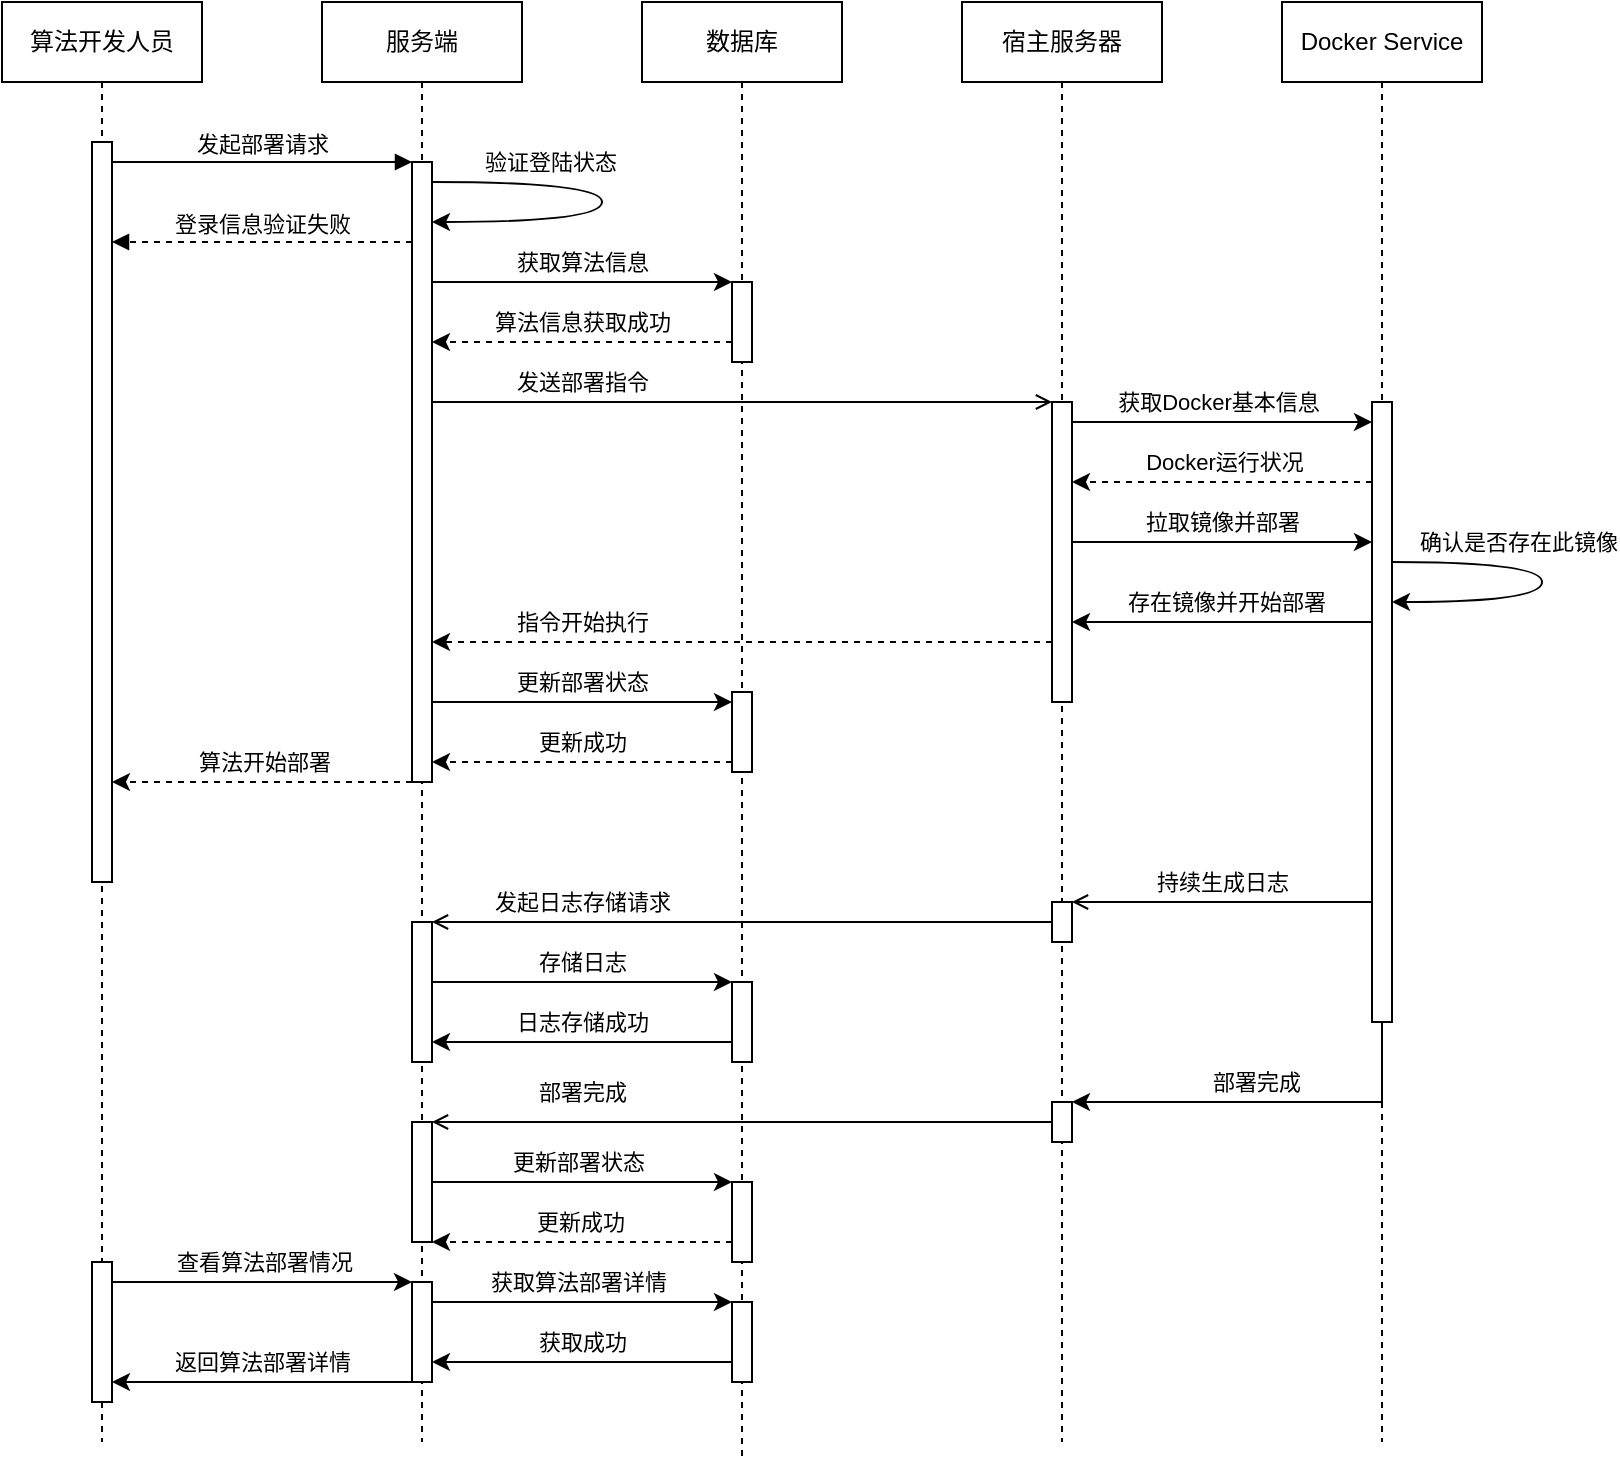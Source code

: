 <mxfile version="21.3.3" type="github">
  <diagram name="Page-1" id="2YBvvXClWsGukQMizWep">
    <mxGraphModel dx="2074" dy="1124" grid="1" gridSize="10" guides="1" tooltips="1" connect="1" arrows="1" fold="1" page="1" pageScale="1" pageWidth="850" pageHeight="1100" math="0" shadow="0">
      <root>
        <mxCell id="0" />
        <mxCell id="1" parent="0" />
        <mxCell id="aM9ryv3xv72pqoxQDRHE-1" value="算法开发人员" style="shape=umlLifeline;perimeter=lifelinePerimeter;whiteSpace=wrap;html=1;container=0;dropTarget=0;collapsible=0;recursiveResize=0;outlineConnect=0;portConstraint=eastwest;newEdgeStyle={&quot;edgeStyle&quot;:&quot;elbowEdgeStyle&quot;,&quot;elbow&quot;:&quot;vertical&quot;,&quot;curved&quot;:0,&quot;rounded&quot;:0};" parent="1" vertex="1">
          <mxGeometry x="10" y="10" width="100" height="720" as="geometry" />
        </mxCell>
        <mxCell id="aM9ryv3xv72pqoxQDRHE-2" value="" style="html=1;points=[];perimeter=orthogonalPerimeter;outlineConnect=0;targetShapes=umlLifeline;portConstraint=eastwest;newEdgeStyle={&quot;edgeStyle&quot;:&quot;elbowEdgeStyle&quot;,&quot;elbow&quot;:&quot;vertical&quot;,&quot;curved&quot;:0,&quot;rounded&quot;:0};" parent="aM9ryv3xv72pqoxQDRHE-1" vertex="1">
          <mxGeometry x="45" y="70" width="10" height="370" as="geometry" />
        </mxCell>
        <mxCell id="GMgPl1QR8HGivyutwA11-79" value="" style="html=1;points=[];perimeter=orthogonalPerimeter;outlineConnect=0;targetShapes=umlLifeline;portConstraint=eastwest;newEdgeStyle={&quot;edgeStyle&quot;:&quot;elbowEdgeStyle&quot;,&quot;elbow&quot;:&quot;vertical&quot;,&quot;curved&quot;:0,&quot;rounded&quot;:0};" parent="aM9ryv3xv72pqoxQDRHE-1" vertex="1">
          <mxGeometry x="45" y="630" width="10" height="70" as="geometry" />
        </mxCell>
        <mxCell id="aM9ryv3xv72pqoxQDRHE-5" value="服务端" style="shape=umlLifeline;perimeter=lifelinePerimeter;whiteSpace=wrap;html=1;container=0;dropTarget=0;collapsible=0;recursiveResize=0;outlineConnect=0;portConstraint=eastwest;newEdgeStyle={&quot;edgeStyle&quot;:&quot;elbowEdgeStyle&quot;,&quot;elbow&quot;:&quot;vertical&quot;,&quot;curved&quot;:0,&quot;rounded&quot;:0};" parent="1" vertex="1">
          <mxGeometry x="170" y="10" width="100" height="720" as="geometry" />
        </mxCell>
        <mxCell id="aM9ryv3xv72pqoxQDRHE-6" value="" style="html=1;points=[];perimeter=orthogonalPerimeter;outlineConnect=0;targetShapes=umlLifeline;portConstraint=eastwest;newEdgeStyle={&quot;edgeStyle&quot;:&quot;elbowEdgeStyle&quot;,&quot;elbow&quot;:&quot;vertical&quot;,&quot;curved&quot;:0,&quot;rounded&quot;:0};" parent="aM9ryv3xv72pqoxQDRHE-5" vertex="1">
          <mxGeometry x="45" y="80" width="10" height="310" as="geometry" />
        </mxCell>
        <mxCell id="GMgPl1QR8HGivyutwA11-14" style="edgeStyle=orthogonalEdgeStyle;rounded=0;orthogonalLoop=1;jettySize=auto;html=1;elbow=vertical;targetPerimeterSpacing=0;curved=1;" parent="aM9ryv3xv72pqoxQDRHE-5" source="aM9ryv3xv72pqoxQDRHE-6" target="aM9ryv3xv72pqoxQDRHE-6" edge="1">
          <mxGeometry relative="1" as="geometry">
            <Array as="points">
              <mxPoint x="140" y="90" />
              <mxPoint x="140" y="110" />
            </Array>
          </mxGeometry>
        </mxCell>
        <mxCell id="GMgPl1QR8HGivyutwA11-17" value="验证登陆状态" style="edgeLabel;html=1;align=center;verticalAlign=middle;resizable=0;points=[];" parent="GMgPl1QR8HGivyutwA11-14" vertex="1" connectable="0">
          <mxGeometry x="-0.382" y="-4" relative="1" as="geometry">
            <mxPoint y="-14" as="offset" />
          </mxGeometry>
        </mxCell>
        <mxCell id="GMgPl1QR8HGivyutwA11-60" value="" style="html=1;points=[];perimeter=orthogonalPerimeter;outlineConnect=0;targetShapes=umlLifeline;portConstraint=eastwest;newEdgeStyle={&quot;edgeStyle&quot;:&quot;elbowEdgeStyle&quot;,&quot;elbow&quot;:&quot;vertical&quot;,&quot;curved&quot;:0,&quot;rounded&quot;:0};" parent="aM9ryv3xv72pqoxQDRHE-5" vertex="1">
          <mxGeometry x="45" y="460" width="10" height="70" as="geometry" />
        </mxCell>
        <mxCell id="GMgPl1QR8HGivyutwA11-72" value="" style="html=1;points=[];perimeter=orthogonalPerimeter;outlineConnect=0;targetShapes=umlLifeline;portConstraint=eastwest;newEdgeStyle={&quot;edgeStyle&quot;:&quot;elbowEdgeStyle&quot;,&quot;elbow&quot;:&quot;vertical&quot;,&quot;curved&quot;:0,&quot;rounded&quot;:0};" parent="aM9ryv3xv72pqoxQDRHE-5" vertex="1">
          <mxGeometry x="45" y="560" width="10" height="60" as="geometry" />
        </mxCell>
        <mxCell id="GMgPl1QR8HGivyutwA11-81" value="" style="html=1;points=[];perimeter=orthogonalPerimeter;outlineConnect=0;targetShapes=umlLifeline;portConstraint=eastwest;newEdgeStyle={&quot;edgeStyle&quot;:&quot;elbowEdgeStyle&quot;,&quot;elbow&quot;:&quot;vertical&quot;,&quot;curved&quot;:0,&quot;rounded&quot;:0};" parent="aM9ryv3xv72pqoxQDRHE-5" vertex="1">
          <mxGeometry x="45" y="640" width="10" height="50" as="geometry" />
        </mxCell>
        <mxCell id="aM9ryv3xv72pqoxQDRHE-7" value="发起部署请求" style="html=1;verticalAlign=bottom;endArrow=block;edgeStyle=elbowEdgeStyle;elbow=vertical;curved=0;rounded=0;" parent="1" source="aM9ryv3xv72pqoxQDRHE-2" target="aM9ryv3xv72pqoxQDRHE-6" edge="1">
          <mxGeometry relative="1" as="geometry">
            <mxPoint x="165" y="100" as="sourcePoint" />
            <Array as="points">
              <mxPoint x="150" y="90" />
            </Array>
          </mxGeometry>
        </mxCell>
        <mxCell id="aM9ryv3xv72pqoxQDRHE-9" value="登录信息验证失败" style="html=1;verticalAlign=bottom;endArrow=block;edgeStyle=elbowEdgeStyle;elbow=vertical;curved=0;rounded=0;dashed=1;" parent="1" source="aM9ryv3xv72pqoxQDRHE-6" target="aM9ryv3xv72pqoxQDRHE-2" edge="1">
          <mxGeometry relative="1" as="geometry">
            <mxPoint x="145" y="130" as="sourcePoint" />
            <Array as="points">
              <mxPoint x="200" y="130" />
              <mxPoint x="170" y="150" />
              <mxPoint x="180" y="140" />
              <mxPoint x="180" y="180" />
              <mxPoint x="160" y="130" />
            </Array>
            <mxPoint x="70" y="130" as="targetPoint" />
          </mxGeometry>
        </mxCell>
        <mxCell id="GMgPl1QR8HGivyutwA11-2" value="" style="edgeStyle=elbowEdgeStyle;rounded=0;orthogonalLoop=1;jettySize=auto;html=1;elbow=vertical;curved=0;" parent="1" source="aM9ryv3xv72pqoxQDRHE-6" target="GMgPl1QR8HGivyutwA11-7" edge="1">
          <mxGeometry relative="1" as="geometry">
            <mxPoint x="385" y="175" as="targetPoint" />
            <Array as="points">
              <mxPoint x="360" y="150" />
              <mxPoint x="350" y="160" />
              <mxPoint x="280" y="170" />
              <mxPoint x="300" y="160" />
              <mxPoint x="290" y="150" />
              <mxPoint x="300" y="250" />
              <mxPoint x="320" y="150" />
              <mxPoint x="290" y="110" />
              <mxPoint x="380" y="140" />
            </Array>
          </mxGeometry>
        </mxCell>
        <mxCell id="GMgPl1QR8HGivyutwA11-18" value="获取算法信息" style="edgeLabel;html=1;align=center;verticalAlign=middle;resizable=0;points=[];" parent="GMgPl1QR8HGivyutwA11-2" vertex="1" connectable="0">
          <mxGeometry x="0.135" relative="1" as="geometry">
            <mxPoint x="-10" y="-10" as="offset" />
          </mxGeometry>
        </mxCell>
        <mxCell id="GMgPl1QR8HGivyutwA11-6" value="数据库" style="shape=umlLifeline;perimeter=lifelinePerimeter;whiteSpace=wrap;html=1;container=0;dropTarget=0;collapsible=0;recursiveResize=0;outlineConnect=0;portConstraint=eastwest;newEdgeStyle={&quot;edgeStyle&quot;:&quot;elbowEdgeStyle&quot;,&quot;elbow&quot;:&quot;vertical&quot;,&quot;curved&quot;:0,&quot;rounded&quot;:0};" parent="1" vertex="1">
          <mxGeometry x="330" y="10" width="100" height="730" as="geometry" />
        </mxCell>
        <mxCell id="GMgPl1QR8HGivyutwA11-7" value="" style="html=1;points=[];perimeter=orthogonalPerimeter;outlineConnect=0;targetShapes=umlLifeline;portConstraint=eastwest;newEdgeStyle={&quot;edgeStyle&quot;:&quot;elbowEdgeStyle&quot;,&quot;elbow&quot;:&quot;vertical&quot;,&quot;curved&quot;:0,&quot;rounded&quot;:0};" parent="GMgPl1QR8HGivyutwA11-6" vertex="1">
          <mxGeometry x="45" y="140" width="10" height="40" as="geometry" />
        </mxCell>
        <mxCell id="GMgPl1QR8HGivyutwA11-43" value="" style="html=1;points=[];perimeter=orthogonalPerimeter;outlineConnect=0;targetShapes=umlLifeline;portConstraint=eastwest;newEdgeStyle={&quot;edgeStyle&quot;:&quot;elbowEdgeStyle&quot;,&quot;elbow&quot;:&quot;vertical&quot;,&quot;curved&quot;:0,&quot;rounded&quot;:0};" parent="GMgPl1QR8HGivyutwA11-6" vertex="1">
          <mxGeometry x="45" y="345" width="10" height="40" as="geometry" />
        </mxCell>
        <mxCell id="GMgPl1QR8HGivyutwA11-61" value="" style="html=1;points=[];perimeter=orthogonalPerimeter;outlineConnect=0;targetShapes=umlLifeline;portConstraint=eastwest;newEdgeStyle={&quot;edgeStyle&quot;:&quot;elbowEdgeStyle&quot;,&quot;elbow&quot;:&quot;vertical&quot;,&quot;curved&quot;:0,&quot;rounded&quot;:0};" parent="GMgPl1QR8HGivyutwA11-6" vertex="1">
          <mxGeometry x="45" y="490" width="10" height="40" as="geometry" />
        </mxCell>
        <mxCell id="GMgPl1QR8HGivyutwA11-71" value="" style="html=1;points=[];perimeter=orthogonalPerimeter;outlineConnect=0;targetShapes=umlLifeline;portConstraint=eastwest;newEdgeStyle={&quot;edgeStyle&quot;:&quot;elbowEdgeStyle&quot;,&quot;elbow&quot;:&quot;vertical&quot;,&quot;curved&quot;:0,&quot;rounded&quot;:0};" parent="GMgPl1QR8HGivyutwA11-6" vertex="1">
          <mxGeometry x="45" y="590" width="10" height="40" as="geometry" />
        </mxCell>
        <mxCell id="GMgPl1QR8HGivyutwA11-83" value="" style="html=1;points=[];perimeter=orthogonalPerimeter;outlineConnect=0;targetShapes=umlLifeline;portConstraint=eastwest;newEdgeStyle={&quot;edgeStyle&quot;:&quot;elbowEdgeStyle&quot;,&quot;elbow&quot;:&quot;vertical&quot;,&quot;curved&quot;:0,&quot;rounded&quot;:0};" parent="GMgPl1QR8HGivyutwA11-6" vertex="1">
          <mxGeometry x="45" y="650" width="10" height="40" as="geometry" />
        </mxCell>
        <mxCell id="GMgPl1QR8HGivyutwA11-8" value="Docker Service" style="shape=umlLifeline;perimeter=lifelinePerimeter;whiteSpace=wrap;html=1;container=0;dropTarget=0;collapsible=0;recursiveResize=0;outlineConnect=0;portConstraint=eastwest;newEdgeStyle={&quot;edgeStyle&quot;:&quot;elbowEdgeStyle&quot;,&quot;elbow&quot;:&quot;vertical&quot;,&quot;curved&quot;:0,&quot;rounded&quot;:0};" parent="1" vertex="1">
          <mxGeometry x="650" y="10" width="100" height="720" as="geometry" />
        </mxCell>
        <mxCell id="GMgPl1QR8HGivyutwA11-9" value="" style="html=1;points=[];perimeter=orthogonalPerimeter;outlineConnect=0;targetShapes=umlLifeline;portConstraint=eastwest;newEdgeStyle={&quot;edgeStyle&quot;:&quot;elbowEdgeStyle&quot;,&quot;elbow&quot;:&quot;vertical&quot;,&quot;curved&quot;:0,&quot;rounded&quot;:0};" parent="GMgPl1QR8HGivyutwA11-8" vertex="1">
          <mxGeometry x="45" y="200" width="10" height="310" as="geometry" />
        </mxCell>
        <mxCell id="GMgPl1QR8HGivyutwA11-54" style="edgeStyle=orthogonalEdgeStyle;rounded=0;orthogonalLoop=1;jettySize=auto;html=1;elbow=vertical;curved=1;" parent="GMgPl1QR8HGivyutwA11-8" source="GMgPl1QR8HGivyutwA11-9" target="GMgPl1QR8HGivyutwA11-9" edge="1">
          <mxGeometry relative="1" as="geometry">
            <Array as="points">
              <mxPoint x="130" y="280" />
              <mxPoint x="130" y="300" />
            </Array>
          </mxGeometry>
        </mxCell>
        <mxCell id="GMgPl1QR8HGivyutwA11-55" value="确认是否存在此镜像" style="edgeLabel;html=1;align=center;verticalAlign=middle;resizable=0;points=[];" parent="GMgPl1QR8HGivyutwA11-54" vertex="1" connectable="0">
          <mxGeometry x="-0.473" y="-1" relative="1" as="geometry">
            <mxPoint x="18" y="-11" as="offset" />
          </mxGeometry>
        </mxCell>
        <mxCell id="GMgPl1QR8HGivyutwA11-10" value="宿主服务器" style="shape=umlLifeline;perimeter=lifelinePerimeter;whiteSpace=wrap;html=1;container=0;dropTarget=0;collapsible=0;recursiveResize=0;outlineConnect=0;portConstraint=eastwest;newEdgeStyle={&quot;edgeStyle&quot;:&quot;elbowEdgeStyle&quot;,&quot;elbow&quot;:&quot;vertical&quot;,&quot;curved&quot;:0,&quot;rounded&quot;:0};" parent="1" vertex="1">
          <mxGeometry x="490" y="10" width="100" height="720" as="geometry" />
        </mxCell>
        <mxCell id="GMgPl1QR8HGivyutwA11-11" value="" style="html=1;points=[];perimeter=orthogonalPerimeter;outlineConnect=0;targetShapes=umlLifeline;portConstraint=eastwest;newEdgeStyle={&quot;edgeStyle&quot;:&quot;elbowEdgeStyle&quot;,&quot;elbow&quot;:&quot;vertical&quot;,&quot;curved&quot;:0,&quot;rounded&quot;:0};" parent="GMgPl1QR8HGivyutwA11-10" vertex="1">
          <mxGeometry x="45" y="200" width="10" height="150" as="geometry" />
        </mxCell>
        <mxCell id="GMgPl1QR8HGivyutwA11-57" value="" style="html=1;points=[];perimeter=orthogonalPerimeter;outlineConnect=0;targetShapes=umlLifeline;portConstraint=eastwest;newEdgeStyle={&quot;edgeStyle&quot;:&quot;elbowEdgeStyle&quot;,&quot;elbow&quot;:&quot;vertical&quot;,&quot;curved&quot;:0,&quot;rounded&quot;:0};" parent="GMgPl1QR8HGivyutwA11-10" vertex="1">
          <mxGeometry x="45" y="450" width="10" height="20" as="geometry" />
        </mxCell>
        <mxCell id="GMgPl1QR8HGivyutwA11-68" value="" style="html=1;points=[];perimeter=orthogonalPerimeter;outlineConnect=0;targetShapes=umlLifeline;portConstraint=eastwest;newEdgeStyle={&quot;edgeStyle&quot;:&quot;elbowEdgeStyle&quot;,&quot;elbow&quot;:&quot;vertical&quot;,&quot;curved&quot;:0,&quot;rounded&quot;:0};" parent="GMgPl1QR8HGivyutwA11-10" vertex="1">
          <mxGeometry x="45" y="550" width="10" height="20" as="geometry" />
        </mxCell>
        <mxCell id="GMgPl1QR8HGivyutwA11-25" value="" style="edgeStyle=elbowEdgeStyle;rounded=0;orthogonalLoop=1;jettySize=auto;html=1;elbow=vertical;curved=0;dashed=1;" parent="1" source="GMgPl1QR8HGivyutwA11-7" target="aM9ryv3xv72pqoxQDRHE-6" edge="1">
          <mxGeometry relative="1" as="geometry">
            <Array as="points">
              <mxPoint x="350" y="180" />
              <mxPoint x="280" y="210" />
              <mxPoint x="360" y="220" />
              <mxPoint x="310" y="250" />
              <mxPoint x="330" y="240" />
            </Array>
          </mxGeometry>
        </mxCell>
        <mxCell id="GMgPl1QR8HGivyutwA11-26" value="算法信息获取成功" style="edgeLabel;html=1;align=center;verticalAlign=middle;resizable=0;points=[];" parent="GMgPl1QR8HGivyutwA11-25" vertex="1" connectable="0">
          <mxGeometry x="0.124" relative="1" as="geometry">
            <mxPoint x="9" y="-10" as="offset" />
          </mxGeometry>
        </mxCell>
        <mxCell id="GMgPl1QR8HGivyutwA11-29" value="" style="edgeStyle=elbowEdgeStyle;rounded=0;orthogonalLoop=1;jettySize=auto;html=1;elbow=vertical;curved=0;endArrow=open;endFill=0;" parent="1" source="aM9ryv3xv72pqoxQDRHE-6" target="GMgPl1QR8HGivyutwA11-11" edge="1">
          <mxGeometry relative="1" as="geometry">
            <Array as="points">
              <mxPoint x="420" y="210" />
              <mxPoint x="470" y="240" />
              <mxPoint x="430" y="250" />
              <mxPoint x="410" y="290" />
            </Array>
          </mxGeometry>
        </mxCell>
        <mxCell id="GMgPl1QR8HGivyutwA11-30" value="发送部署指令" style="edgeLabel;html=1;align=center;verticalAlign=middle;resizable=0;points=[];" parent="GMgPl1QR8HGivyutwA11-29" vertex="1" connectable="0">
          <mxGeometry x="-0.399" y="-1" relative="1" as="geometry">
            <mxPoint x="-18" y="-11" as="offset" />
          </mxGeometry>
        </mxCell>
        <mxCell id="GMgPl1QR8HGivyutwA11-33" value="" style="edgeStyle=elbowEdgeStyle;rounded=0;orthogonalLoop=1;jettySize=auto;html=1;elbow=vertical;curved=0;" parent="1" source="GMgPl1QR8HGivyutwA11-11" target="GMgPl1QR8HGivyutwA11-9" edge="1">
          <mxGeometry relative="1" as="geometry">
            <Array as="points">
              <mxPoint x="620" y="220" />
              <mxPoint x="650" y="270" />
              <mxPoint x="670" y="280" />
              <mxPoint x="630" y="310" />
              <mxPoint x="610" y="390" />
              <mxPoint x="600" y="310" />
            </Array>
          </mxGeometry>
        </mxCell>
        <mxCell id="GMgPl1QR8HGivyutwA11-34" value="获取Docker基本信息" style="edgeLabel;html=1;align=center;verticalAlign=middle;resizable=0;points=[];" parent="GMgPl1QR8HGivyutwA11-33" vertex="1" connectable="0">
          <mxGeometry x="0.021" y="1" relative="1" as="geometry">
            <mxPoint x="-4" y="-9" as="offset" />
          </mxGeometry>
        </mxCell>
        <mxCell id="GMgPl1QR8HGivyutwA11-35" value="" style="edgeStyle=elbowEdgeStyle;rounded=0;orthogonalLoop=1;jettySize=auto;html=1;elbow=vertical;curved=0;dashed=1;" parent="1" source="GMgPl1QR8HGivyutwA11-11" target="aM9ryv3xv72pqoxQDRHE-6" edge="1">
          <mxGeometry relative="1" as="geometry">
            <Array as="points">
              <mxPoint x="480" y="330" />
              <mxPoint x="480" y="380" />
              <mxPoint x="450" y="390" />
              <mxPoint x="500" y="350" />
              <mxPoint x="460" y="320" />
              <mxPoint x="350" y="410" />
              <mxPoint x="340" y="330" />
            </Array>
          </mxGeometry>
        </mxCell>
        <mxCell id="GMgPl1QR8HGivyutwA11-36" value="指令开始执行" style="edgeLabel;html=1;align=center;verticalAlign=middle;resizable=0;points=[];" parent="GMgPl1QR8HGivyutwA11-35" vertex="1" connectable="0">
          <mxGeometry x="0.373" y="-1" relative="1" as="geometry">
            <mxPoint x="-22" y="-9" as="offset" />
          </mxGeometry>
        </mxCell>
        <mxCell id="GMgPl1QR8HGivyutwA11-42" value="" style="edgeStyle=elbowEdgeStyle;rounded=0;orthogonalLoop=1;jettySize=auto;html=1;elbow=vertical;curved=0;" parent="1" source="aM9ryv3xv72pqoxQDRHE-6" target="GMgPl1QR8HGivyutwA11-43" edge="1">
          <mxGeometry relative="1" as="geometry">
            <Array as="points">
              <mxPoint x="340" y="360" />
              <mxPoint x="260" y="410" />
              <mxPoint x="350" y="400" />
              <mxPoint x="340" y="440" />
              <mxPoint x="310" y="380" />
              <mxPoint x="260" y="450" />
              <mxPoint x="270" y="430" />
              <mxPoint x="290" y="370" />
              <mxPoint x="360" y="380" />
              <mxPoint x="360" y="370" />
              <mxPoint x="350" y="370" />
              <mxPoint x="360" y="360" />
            </Array>
          </mxGeometry>
        </mxCell>
        <mxCell id="GMgPl1QR8HGivyutwA11-44" value="更新部署状态" style="edgeLabel;html=1;align=center;verticalAlign=middle;resizable=0;points=[];" parent="GMgPl1QR8HGivyutwA11-42" vertex="1" connectable="0">
          <mxGeometry x="0.143" y="-1" relative="1" as="geometry">
            <mxPoint x="-11" y="-11" as="offset" />
          </mxGeometry>
        </mxCell>
        <mxCell id="GMgPl1QR8HGivyutwA11-45" value="" style="edgeStyle=elbowEdgeStyle;rounded=0;orthogonalLoop=1;jettySize=auto;html=1;elbow=vertical;curved=0;dashed=1;" parent="1" source="GMgPl1QR8HGivyutwA11-43" target="aM9ryv3xv72pqoxQDRHE-6" edge="1">
          <mxGeometry relative="1" as="geometry">
            <Array as="points">
              <mxPoint x="340" y="390" />
              <mxPoint x="330" y="440" />
              <mxPoint x="360" y="430" />
              <mxPoint x="320" y="470" />
              <mxPoint x="250" y="440" />
              <mxPoint x="270" y="410" />
              <mxPoint x="350" y="480" />
              <mxPoint x="260" y="490" />
              <mxPoint x="280" y="470" />
              <mxPoint x="350" y="410" />
            </Array>
          </mxGeometry>
        </mxCell>
        <mxCell id="GMgPl1QR8HGivyutwA11-46" value="更新成功" style="edgeLabel;html=1;align=center;verticalAlign=middle;resizable=0;points=[];" parent="GMgPl1QR8HGivyutwA11-45" vertex="1" connectable="0">
          <mxGeometry x="-0.158" y="1" relative="1" as="geometry">
            <mxPoint x="-12" y="-11" as="offset" />
          </mxGeometry>
        </mxCell>
        <mxCell id="GMgPl1QR8HGivyutwA11-47" value="" style="edgeStyle=elbowEdgeStyle;rounded=0;orthogonalLoop=1;jettySize=auto;html=1;elbow=vertical;curved=0;dashed=1;" parent="1" source="aM9ryv3xv72pqoxQDRHE-6" target="aM9ryv3xv72pqoxQDRHE-2" edge="1">
          <mxGeometry relative="1" as="geometry">
            <Array as="points">
              <mxPoint x="150" y="400" />
              <mxPoint x="200" y="440" />
              <mxPoint x="130" y="450" />
              <mxPoint x="200" y="430" />
              <mxPoint x="150" y="420" />
              <mxPoint x="190" y="390" />
              <mxPoint x="120" y="430" />
            </Array>
          </mxGeometry>
        </mxCell>
        <mxCell id="GMgPl1QR8HGivyutwA11-48" value="算法开始部署" style="edgeLabel;html=1;align=center;verticalAlign=middle;resizable=0;points=[];" parent="GMgPl1QR8HGivyutwA11-47" vertex="1" connectable="0">
          <mxGeometry x="-0.006" y="-2" relative="1" as="geometry">
            <mxPoint y="-8" as="offset" />
          </mxGeometry>
        </mxCell>
        <mxCell id="GMgPl1QR8HGivyutwA11-49" value="" style="edgeStyle=elbowEdgeStyle;rounded=0;orthogonalLoop=1;jettySize=auto;html=1;elbow=vertical;curved=0;dashed=1;" parent="1" source="GMgPl1QR8HGivyutwA11-9" target="GMgPl1QR8HGivyutwA11-11" edge="1">
          <mxGeometry relative="1" as="geometry">
            <Array as="points">
              <mxPoint x="600" y="250" />
              <mxPoint x="630" y="300" />
              <mxPoint x="580" y="310" />
              <mxPoint x="640" y="350" />
            </Array>
          </mxGeometry>
        </mxCell>
        <mxCell id="GMgPl1QR8HGivyutwA11-50" value="Docker运行状况" style="edgeLabel;html=1;align=center;verticalAlign=middle;resizable=0;points=[];" parent="GMgPl1QR8HGivyutwA11-49" vertex="1" connectable="0">
          <mxGeometry x="-0.013" y="1" relative="1" as="geometry">
            <mxPoint y="-11" as="offset" />
          </mxGeometry>
        </mxCell>
        <mxCell id="GMgPl1QR8HGivyutwA11-51" value="" style="edgeStyle=elbowEdgeStyle;rounded=0;orthogonalLoop=1;jettySize=auto;html=1;elbow=vertical;curved=0;" parent="1" source="GMgPl1QR8HGivyutwA11-11" target="GMgPl1QR8HGivyutwA11-9" edge="1">
          <mxGeometry relative="1" as="geometry">
            <Array as="points">
              <mxPoint x="620" y="280" />
              <mxPoint x="600" y="330" />
              <mxPoint x="630" y="320" />
              <mxPoint x="640" y="330" />
              <mxPoint x="610" y="340" />
              <mxPoint x="630" y="390" />
            </Array>
          </mxGeometry>
        </mxCell>
        <mxCell id="GMgPl1QR8HGivyutwA11-52" value="拉取镜像并部署" style="edgeLabel;html=1;align=center;verticalAlign=middle;resizable=0;points=[];" parent="GMgPl1QR8HGivyutwA11-51" vertex="1" connectable="0">
          <mxGeometry x="-0.086" y="3" relative="1" as="geometry">
            <mxPoint x="6" y="-7" as="offset" />
          </mxGeometry>
        </mxCell>
        <mxCell id="GMgPl1QR8HGivyutwA11-53" value="" style="edgeStyle=elbowEdgeStyle;rounded=0;orthogonalLoop=1;jettySize=auto;html=1;elbow=vertical;curved=0;" parent="1" source="GMgPl1QR8HGivyutwA11-9" target="GMgPl1QR8HGivyutwA11-11" edge="1">
          <mxGeometry relative="1" as="geometry">
            <Array as="points">
              <mxPoint x="670" y="320" />
              <mxPoint x="660" y="370" />
              <mxPoint x="630" y="420" />
              <mxPoint x="650" y="370" />
            </Array>
          </mxGeometry>
        </mxCell>
        <mxCell id="GMgPl1QR8HGivyutwA11-56" value="存在镜像并开始部署" style="edgeLabel;html=1;align=center;verticalAlign=middle;resizable=0;points=[];" parent="GMgPl1QR8HGivyutwA11-53" vertex="1" connectable="0">
          <mxGeometry x="-0.017" y="-2" relative="1" as="geometry">
            <mxPoint y="-8" as="offset" />
          </mxGeometry>
        </mxCell>
        <mxCell id="GMgPl1QR8HGivyutwA11-58" value="" style="edgeStyle=elbowEdgeStyle;rounded=0;orthogonalLoop=1;jettySize=auto;html=1;elbow=vertical;curved=0;endArrow=open;endFill=0;" parent="1" source="GMgPl1QR8HGivyutwA11-9" target="GMgPl1QR8HGivyutwA11-57" edge="1">
          <mxGeometry relative="1" as="geometry">
            <Array as="points">
              <mxPoint x="670" y="460" />
              <mxPoint x="650" y="430" />
              <mxPoint x="610" y="420" />
            </Array>
          </mxGeometry>
        </mxCell>
        <mxCell id="GMgPl1QR8HGivyutwA11-59" value="持续生成日志" style="edgeLabel;html=1;align=center;verticalAlign=middle;resizable=0;points=[];" parent="GMgPl1QR8HGivyutwA11-58" vertex="1" connectable="0">
          <mxGeometry x="-0.162" y="1" relative="1" as="geometry">
            <mxPoint x="-12" y="-11" as="offset" />
          </mxGeometry>
        </mxCell>
        <mxCell id="GMgPl1QR8HGivyutwA11-62" value="" style="edgeStyle=elbowEdgeStyle;rounded=0;orthogonalLoop=1;jettySize=auto;html=1;elbow=vertical;curved=0;endArrow=open;endFill=0;" parent="1" source="GMgPl1QR8HGivyutwA11-57" target="GMgPl1QR8HGivyutwA11-60" edge="1">
          <mxGeometry relative="1" as="geometry">
            <Array as="points">
              <mxPoint x="440" y="470" />
            </Array>
          </mxGeometry>
        </mxCell>
        <mxCell id="GMgPl1QR8HGivyutwA11-63" value="发起日志存储请求" style="edgeLabel;html=1;align=center;verticalAlign=middle;resizable=0;points=[];" parent="GMgPl1QR8HGivyutwA11-62" vertex="1" connectable="0">
          <mxGeometry x="0.548" y="-2" relative="1" as="geometry">
            <mxPoint x="5" y="-8" as="offset" />
          </mxGeometry>
        </mxCell>
        <mxCell id="GMgPl1QR8HGivyutwA11-64" value="" style="edgeStyle=elbowEdgeStyle;rounded=0;orthogonalLoop=1;jettySize=auto;html=1;elbow=vertical;curved=0;" parent="1" source="GMgPl1QR8HGivyutwA11-60" target="GMgPl1QR8HGivyutwA11-61" edge="1">
          <mxGeometry relative="1" as="geometry">
            <Array as="points">
              <mxPoint x="310" y="500" />
              <mxPoint x="340" y="490" />
            </Array>
          </mxGeometry>
        </mxCell>
        <mxCell id="GMgPl1QR8HGivyutwA11-65" value="存储日志" style="edgeLabel;html=1;align=center;verticalAlign=middle;resizable=0;points=[];" parent="GMgPl1QR8HGivyutwA11-64" vertex="1" connectable="0">
          <mxGeometry x="-0.135" relative="1" as="geometry">
            <mxPoint x="10" y="-10" as="offset" />
          </mxGeometry>
        </mxCell>
        <mxCell id="GMgPl1QR8HGivyutwA11-66" value="" style="edgeStyle=elbowEdgeStyle;rounded=0;orthogonalLoop=1;jettySize=auto;html=1;elbow=vertical;curved=0;" parent="1" source="GMgPl1QR8HGivyutwA11-61" target="GMgPl1QR8HGivyutwA11-60" edge="1">
          <mxGeometry relative="1" as="geometry">
            <Array as="points">
              <mxPoint x="280" y="530" />
            </Array>
          </mxGeometry>
        </mxCell>
        <mxCell id="GMgPl1QR8HGivyutwA11-67" value="日志存储成功" style="edgeLabel;html=1;align=center;verticalAlign=middle;resizable=0;points=[];" parent="GMgPl1QR8HGivyutwA11-66" vertex="1" connectable="0">
          <mxGeometry x="0.097" y="-2" relative="1" as="geometry">
            <mxPoint x="7" y="-8" as="offset" />
          </mxGeometry>
        </mxCell>
        <mxCell id="GMgPl1QR8HGivyutwA11-69" value="" style="edgeStyle=elbowEdgeStyle;rounded=0;orthogonalLoop=1;jettySize=auto;html=1;elbow=vertical;curved=0;" parent="1" source="GMgPl1QR8HGivyutwA11-9" target="GMgPl1QR8HGivyutwA11-68" edge="1">
          <mxGeometry relative="1" as="geometry">
            <Array as="points">
              <mxPoint x="670" y="560" />
              <mxPoint x="660" y="550" />
            </Array>
          </mxGeometry>
        </mxCell>
        <mxCell id="GMgPl1QR8HGivyutwA11-70" value="部署完成" style="edgeLabel;html=1;align=center;verticalAlign=middle;resizable=0;points=[];" parent="GMgPl1QR8HGivyutwA11-69" vertex="1" connectable="0">
          <mxGeometry x="0.059" y="-1" relative="1" as="geometry">
            <mxPoint y="-9" as="offset" />
          </mxGeometry>
        </mxCell>
        <mxCell id="GMgPl1QR8HGivyutwA11-73" value="" style="edgeStyle=elbowEdgeStyle;rounded=0;orthogonalLoop=1;jettySize=auto;html=1;elbow=vertical;curved=0;endArrow=open;endFill=0;" parent="1" source="GMgPl1QR8HGivyutwA11-68" target="GMgPl1QR8HGivyutwA11-72" edge="1">
          <mxGeometry relative="1" as="geometry">
            <Array as="points">
              <mxPoint x="490" y="570" />
              <mxPoint x="520" y="560" />
            </Array>
          </mxGeometry>
        </mxCell>
        <mxCell id="GMgPl1QR8HGivyutwA11-74" value="部署完成" style="edgeLabel;html=1;align=center;verticalAlign=middle;resizable=0;points=[];" parent="GMgPl1QR8HGivyutwA11-73" vertex="1" connectable="0">
          <mxGeometry x="0.567" y="1" relative="1" as="geometry">
            <mxPoint x="8" y="-16" as="offset" />
          </mxGeometry>
        </mxCell>
        <mxCell id="GMgPl1QR8HGivyutwA11-75" value="" style="edgeStyle=elbowEdgeStyle;rounded=0;orthogonalLoop=1;jettySize=auto;html=1;elbow=vertical;curved=0;" parent="1" source="GMgPl1QR8HGivyutwA11-72" target="GMgPl1QR8HGivyutwA11-71" edge="1">
          <mxGeometry relative="1" as="geometry">
            <Array as="points">
              <mxPoint x="360" y="600" />
              <mxPoint x="260" y="590" />
              <mxPoint x="320" y="600" />
            </Array>
          </mxGeometry>
        </mxCell>
        <mxCell id="GMgPl1QR8HGivyutwA11-76" value="更新部署状态" style="edgeLabel;html=1;align=center;verticalAlign=middle;resizable=0;points=[];" parent="GMgPl1QR8HGivyutwA11-75" vertex="1" connectable="0">
          <mxGeometry x="-0.101" y="1" relative="1" as="geometry">
            <mxPoint x="5" y="-9" as="offset" />
          </mxGeometry>
        </mxCell>
        <mxCell id="GMgPl1QR8HGivyutwA11-77" value="" style="edgeStyle=elbowEdgeStyle;rounded=0;orthogonalLoop=1;jettySize=auto;html=1;elbow=vertical;curved=0;dashed=1;" parent="1" source="GMgPl1QR8HGivyutwA11-71" target="GMgPl1QR8HGivyutwA11-72" edge="1">
          <mxGeometry relative="1" as="geometry">
            <Array as="points">
              <mxPoint x="340" y="630" />
              <mxPoint x="250" y="620" />
              <mxPoint x="350" y="630" />
            </Array>
          </mxGeometry>
        </mxCell>
        <mxCell id="GMgPl1QR8HGivyutwA11-78" value="更新成功" style="edgeLabel;html=1;align=center;verticalAlign=middle;resizable=0;points=[];" parent="GMgPl1QR8HGivyutwA11-77" vertex="1" connectable="0">
          <mxGeometry x="0.013" y="1" relative="1" as="geometry">
            <mxPoint y="-11" as="offset" />
          </mxGeometry>
        </mxCell>
        <mxCell id="GMgPl1QR8HGivyutwA11-80" value="" style="edgeStyle=elbowEdgeStyle;rounded=0;orthogonalLoop=1;jettySize=auto;html=1;elbow=vertical;curved=0;" parent="1" source="GMgPl1QR8HGivyutwA11-79" target="GMgPl1QR8HGivyutwA11-81" edge="1">
          <mxGeometry relative="1" as="geometry">
            <Array as="points">
              <mxPoint x="160" y="650" />
              <mxPoint x="150" y="660" />
              <mxPoint x="130" y="680" />
            </Array>
          </mxGeometry>
        </mxCell>
        <mxCell id="GMgPl1QR8HGivyutwA11-87" value="查看算法部署情况" style="edgeLabel;html=1;align=center;verticalAlign=middle;resizable=0;points=[];" parent="GMgPl1QR8HGivyutwA11-80" vertex="1" connectable="0">
          <mxGeometry x="-0.112" y="-1" relative="1" as="geometry">
            <mxPoint x="9" y="-11" as="offset" />
          </mxGeometry>
        </mxCell>
        <mxCell id="GMgPl1QR8HGivyutwA11-84" value="" style="edgeStyle=elbowEdgeStyle;rounded=0;orthogonalLoop=1;jettySize=auto;html=1;elbow=vertical;curved=0;" parent="1" source="GMgPl1QR8HGivyutwA11-81" target="GMgPl1QR8HGivyutwA11-83" edge="1">
          <mxGeometry relative="1" as="geometry">
            <Array as="points">
              <mxPoint x="350" y="660" />
              <mxPoint x="270" y="670" />
            </Array>
          </mxGeometry>
        </mxCell>
        <mxCell id="GMgPl1QR8HGivyutwA11-85" value="获取算法部署详情" style="edgeLabel;html=1;align=center;verticalAlign=middle;resizable=0;points=[];" parent="GMgPl1QR8HGivyutwA11-84" vertex="1" connectable="0">
          <mxGeometry x="-0.029" y="-1" relative="1" as="geometry">
            <mxPoint y="-11" as="offset" />
          </mxGeometry>
        </mxCell>
        <mxCell id="GMgPl1QR8HGivyutwA11-88" value="" style="edgeStyle=elbowEdgeStyle;rounded=0;orthogonalLoop=1;jettySize=auto;html=1;elbow=vertical;curved=0;" parent="1" source="GMgPl1QR8HGivyutwA11-83" target="GMgPl1QR8HGivyutwA11-81" edge="1">
          <mxGeometry relative="1" as="geometry">
            <Array as="points">
              <mxPoint x="280" y="690" />
            </Array>
          </mxGeometry>
        </mxCell>
        <mxCell id="GMgPl1QR8HGivyutwA11-89" value="获取成功" style="edgeLabel;html=1;align=center;verticalAlign=middle;resizable=0;points=[];" parent="GMgPl1QR8HGivyutwA11-88" vertex="1" connectable="0">
          <mxGeometry x="0.044" y="2" relative="1" as="geometry">
            <mxPoint x="3" y="-12" as="offset" />
          </mxGeometry>
        </mxCell>
        <mxCell id="GMgPl1QR8HGivyutwA11-90" value="" style="edgeStyle=elbowEdgeStyle;rounded=0;orthogonalLoop=1;jettySize=auto;html=1;elbow=vertical;curved=0;" parent="1" source="GMgPl1QR8HGivyutwA11-81" target="GMgPl1QR8HGivyutwA11-79" edge="1">
          <mxGeometry relative="1" as="geometry">
            <Array as="points">
              <mxPoint x="110" y="700" />
              <mxPoint x="100" y="700" />
              <mxPoint x="90" y="700" />
            </Array>
          </mxGeometry>
        </mxCell>
        <mxCell id="GMgPl1QR8HGivyutwA11-91" value="返回算法部署详情" style="edgeLabel;html=1;align=center;verticalAlign=middle;resizable=0;points=[];" parent="GMgPl1QR8HGivyutwA11-90" vertex="1" connectable="0">
          <mxGeometry x="-0.07" y="-1" relative="1" as="geometry">
            <mxPoint x="-5" y="-9" as="offset" />
          </mxGeometry>
        </mxCell>
      </root>
    </mxGraphModel>
  </diagram>
</mxfile>
